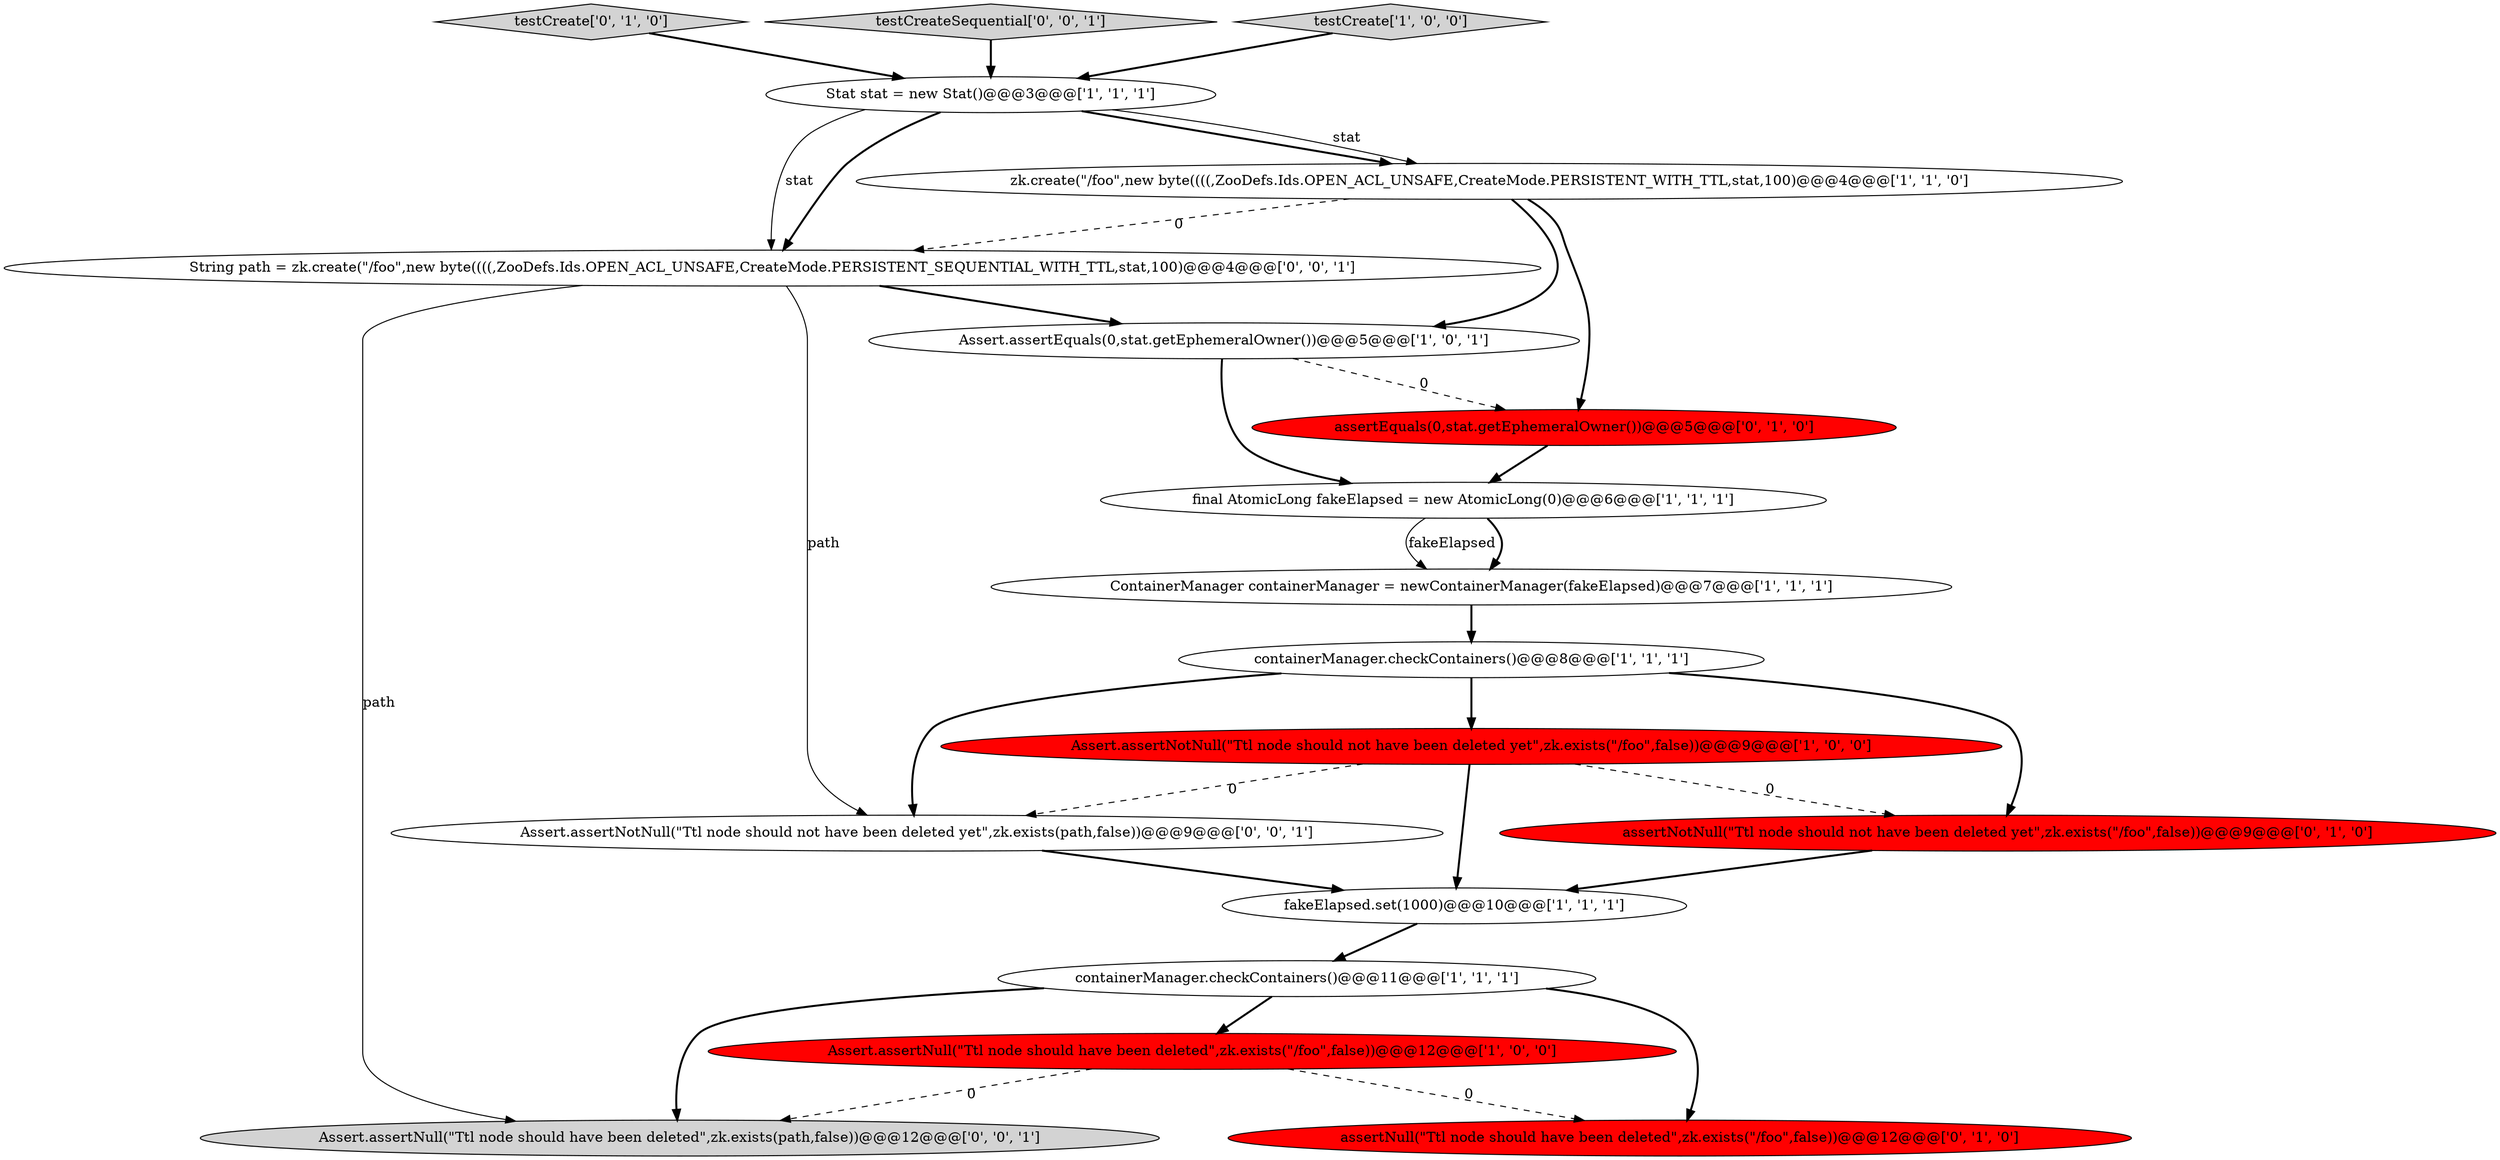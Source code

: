 digraph {
12 [style = filled, label = "assertEquals(0,stat.getEphemeralOwner())@@@5@@@['0', '1', '0']", fillcolor = red, shape = ellipse image = "AAA1AAABBB2BBB"];
2 [style = filled, label = "containerManager.checkContainers()@@@11@@@['1', '1', '1']", fillcolor = white, shape = ellipse image = "AAA0AAABBB1BBB"];
10 [style = filled, label = "Stat stat = new Stat()@@@3@@@['1', '1', '1']", fillcolor = white, shape = ellipse image = "AAA0AAABBB1BBB"];
8 [style = filled, label = "final AtomicLong fakeElapsed = new AtomicLong(0)@@@6@@@['1', '1', '1']", fillcolor = white, shape = ellipse image = "AAA0AAABBB1BBB"];
4 [style = filled, label = "fakeElapsed.set(1000)@@@10@@@['1', '1', '1']", fillcolor = white, shape = ellipse image = "AAA0AAABBB1BBB"];
7 [style = filled, label = "zk.create(\"/foo\",new byte((((,ZooDefs.Ids.OPEN_ACL_UNSAFE,CreateMode.PERSISTENT_WITH_TTL,stat,100)@@@4@@@['1', '1', '0']", fillcolor = white, shape = ellipse image = "AAA0AAABBB1BBB"];
13 [style = filled, label = "assertNotNull(\"Ttl node should not have been deleted yet\",zk.exists(\"/foo\",false))@@@9@@@['0', '1', '0']", fillcolor = red, shape = ellipse image = "AAA1AAABBB2BBB"];
5 [style = filled, label = "Assert.assertNull(\"Ttl node should have been deleted\",zk.exists(\"/foo\",false))@@@12@@@['1', '0', '0']", fillcolor = red, shape = ellipse image = "AAA1AAABBB1BBB"];
14 [style = filled, label = "testCreate['0', '1', '0']", fillcolor = lightgray, shape = diamond image = "AAA0AAABBB2BBB"];
15 [style = filled, label = "Assert.assertNotNull(\"Ttl node should not have been deleted yet\",zk.exists(path,false))@@@9@@@['0', '0', '1']", fillcolor = white, shape = ellipse image = "AAA0AAABBB3BBB"];
16 [style = filled, label = "String path = zk.create(\"/foo\",new byte((((,ZooDefs.Ids.OPEN_ACL_UNSAFE,CreateMode.PERSISTENT_SEQUENTIAL_WITH_TTL,stat,100)@@@4@@@['0', '0', '1']", fillcolor = white, shape = ellipse image = "AAA0AAABBB3BBB"];
0 [style = filled, label = "Assert.assertEquals(0,stat.getEphemeralOwner())@@@5@@@['1', '0', '1']", fillcolor = white, shape = ellipse image = "AAA0AAABBB1BBB"];
11 [style = filled, label = "assertNull(\"Ttl node should have been deleted\",zk.exists(\"/foo\",false))@@@12@@@['0', '1', '0']", fillcolor = red, shape = ellipse image = "AAA1AAABBB2BBB"];
18 [style = filled, label = "testCreateSequential['0', '0', '1']", fillcolor = lightgray, shape = diamond image = "AAA0AAABBB3BBB"];
6 [style = filled, label = "testCreate['1', '0', '0']", fillcolor = lightgray, shape = diamond image = "AAA0AAABBB1BBB"];
17 [style = filled, label = "Assert.assertNull(\"Ttl node should have been deleted\",zk.exists(path,false))@@@12@@@['0', '0', '1']", fillcolor = lightgray, shape = ellipse image = "AAA0AAABBB3BBB"];
1 [style = filled, label = "containerManager.checkContainers()@@@8@@@['1', '1', '1']", fillcolor = white, shape = ellipse image = "AAA0AAABBB1BBB"];
3 [style = filled, label = "ContainerManager containerManager = newContainerManager(fakeElapsed)@@@7@@@['1', '1', '1']", fillcolor = white, shape = ellipse image = "AAA0AAABBB1BBB"];
9 [style = filled, label = "Assert.assertNotNull(\"Ttl node should not have been deleted yet\",zk.exists(\"/foo\",false))@@@9@@@['1', '0', '0']", fillcolor = red, shape = ellipse image = "AAA1AAABBB1BBB"];
2->17 [style = bold, label=""];
16->0 [style = bold, label=""];
3->1 [style = bold, label=""];
7->12 [style = bold, label=""];
7->16 [style = dashed, label="0"];
16->17 [style = solid, label="path"];
9->4 [style = bold, label=""];
1->15 [style = bold, label=""];
8->3 [style = bold, label=""];
14->10 [style = bold, label=""];
16->15 [style = solid, label="path"];
10->16 [style = solid, label="stat"];
7->0 [style = bold, label=""];
4->2 [style = bold, label=""];
0->12 [style = dashed, label="0"];
10->7 [style = bold, label=""];
1->13 [style = bold, label=""];
1->9 [style = bold, label=""];
5->17 [style = dashed, label="0"];
10->16 [style = bold, label=""];
18->10 [style = bold, label=""];
5->11 [style = dashed, label="0"];
9->15 [style = dashed, label="0"];
8->3 [style = solid, label="fakeElapsed"];
12->8 [style = bold, label=""];
6->10 [style = bold, label=""];
9->13 [style = dashed, label="0"];
0->8 [style = bold, label=""];
15->4 [style = bold, label=""];
10->7 [style = solid, label="stat"];
2->11 [style = bold, label=""];
2->5 [style = bold, label=""];
13->4 [style = bold, label=""];
}
